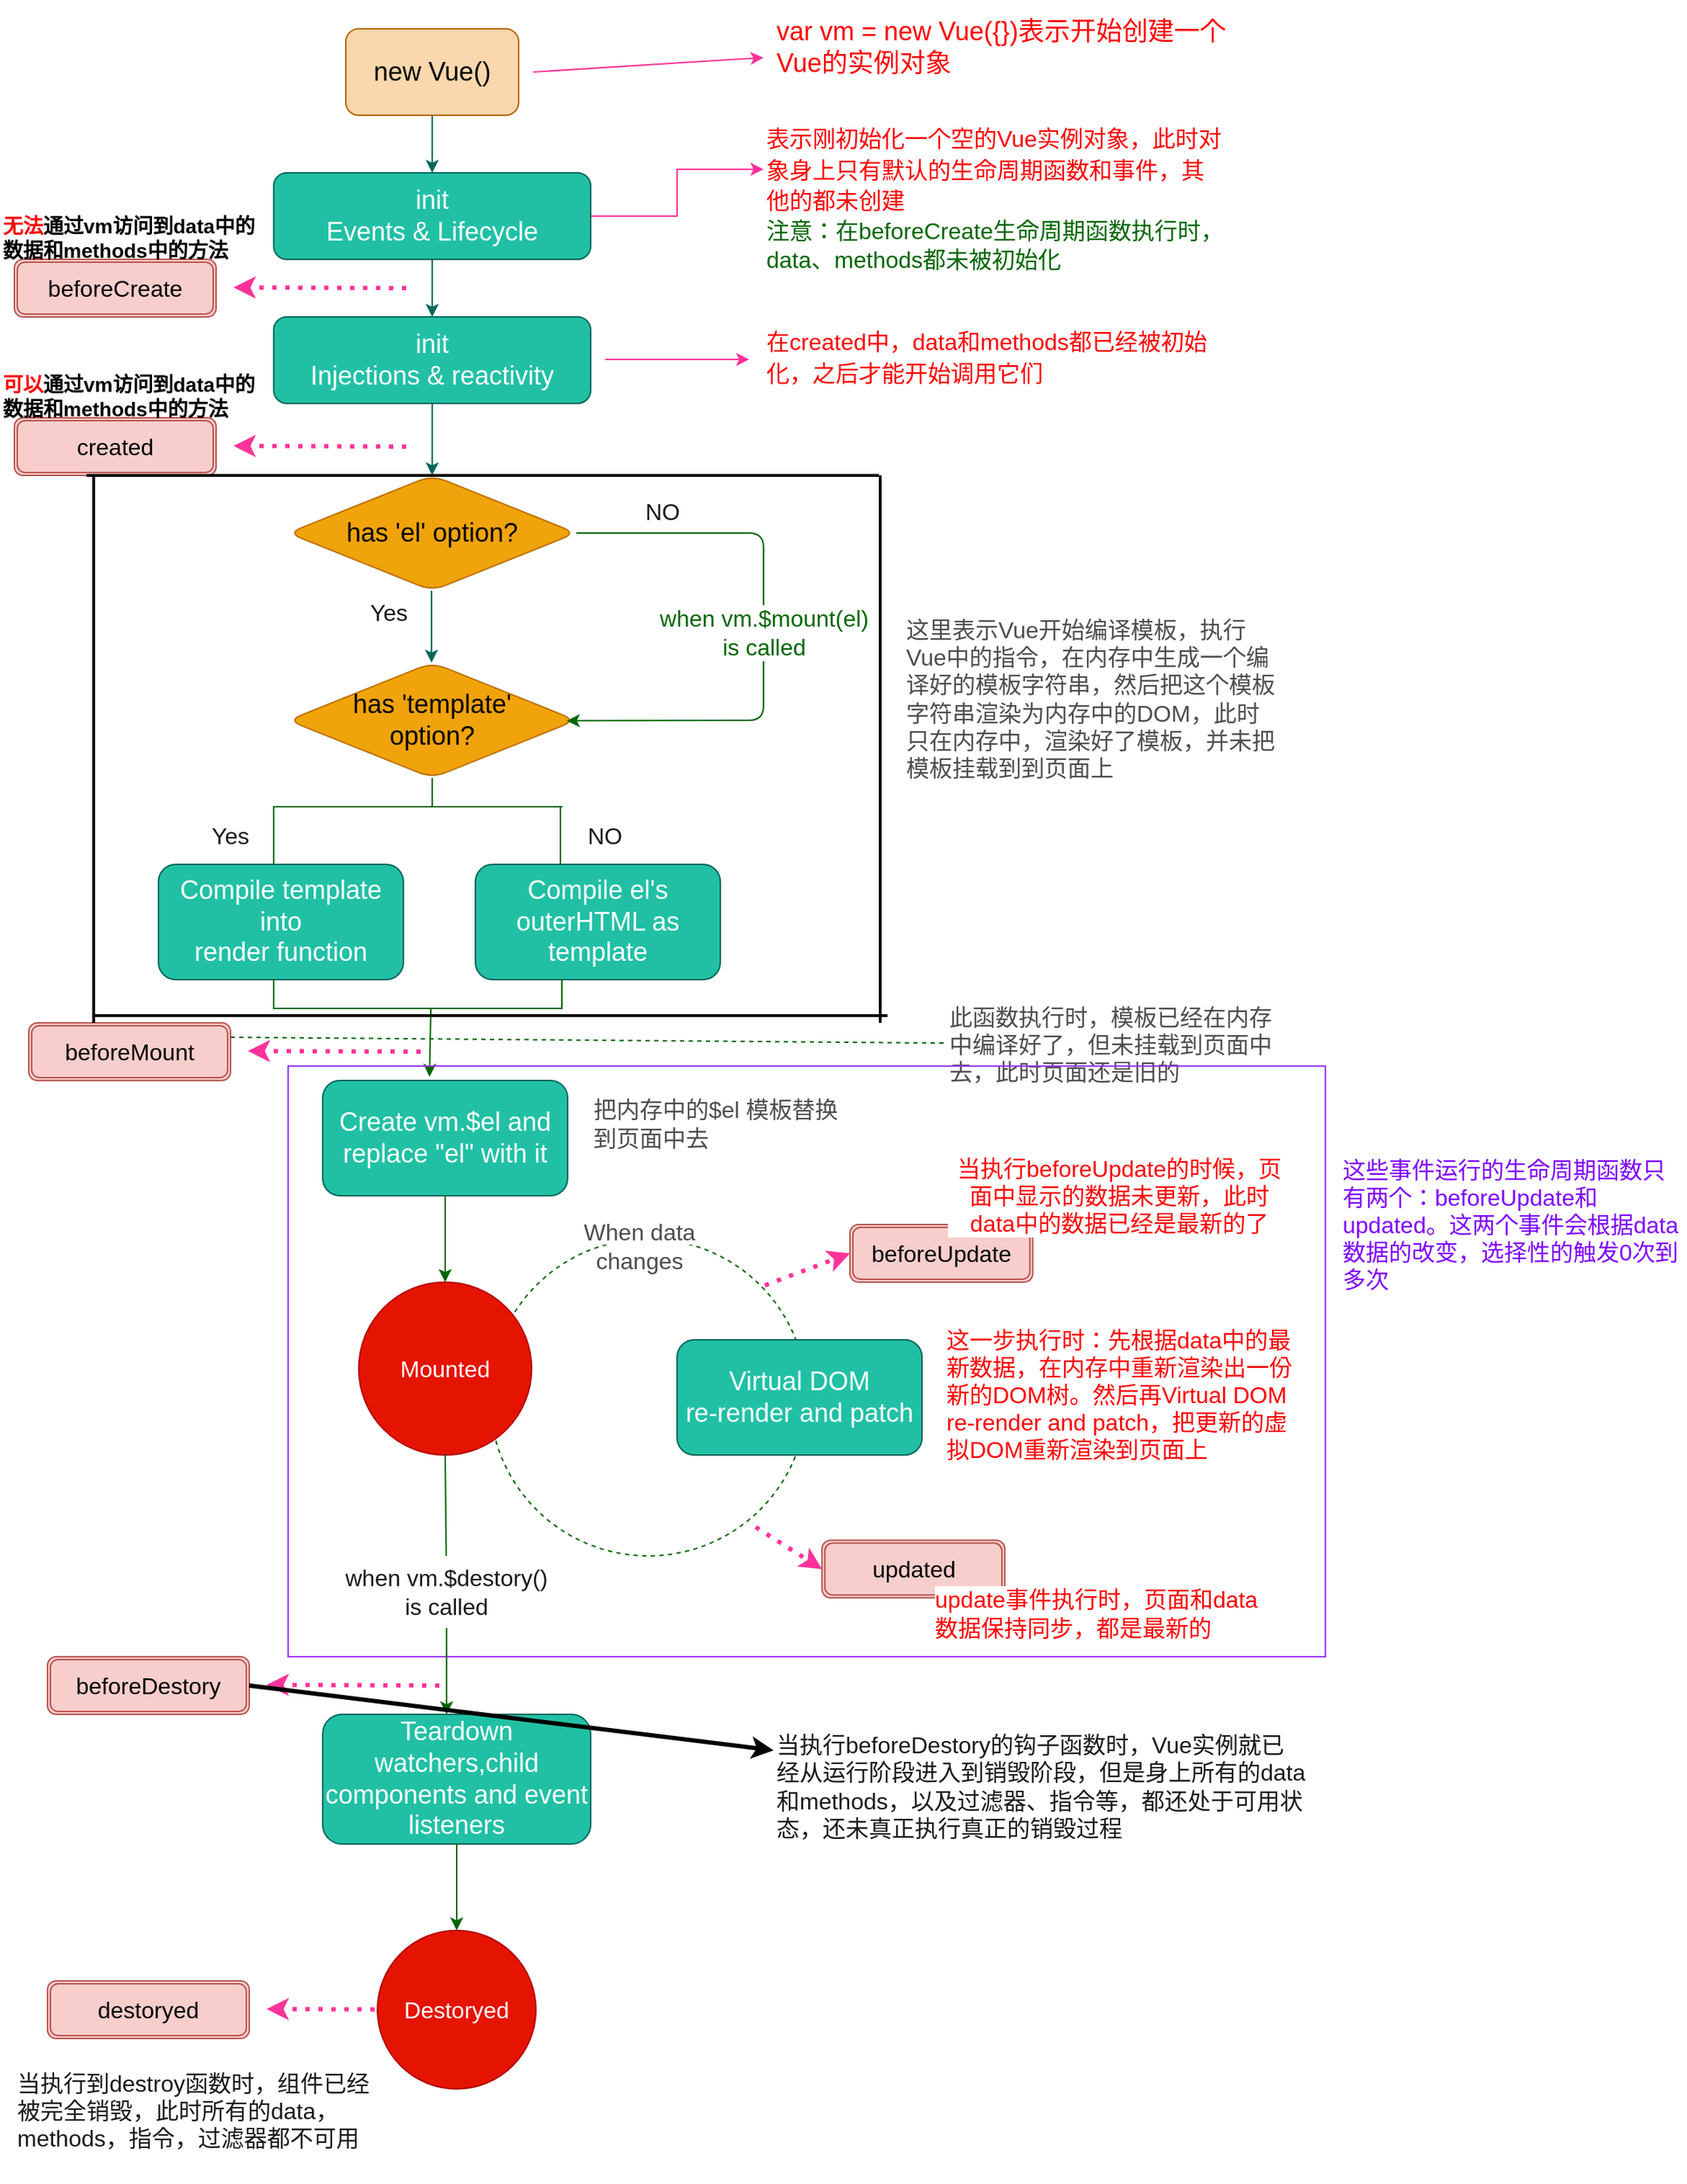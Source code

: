 <mxfile version="20.2.3" type="github">
  <diagram id="Ie_w267mVKBGIegDPKJZ" name="第 1 页">
    <mxGraphModel dx="1773" dy="1783" grid="1" gridSize="10" guides="1" tooltips="1" connect="1" arrows="1" fold="1" page="1" pageScale="1" pageWidth="827" pageHeight="1169" math="0" shadow="0">
      <root>
        <mxCell id="0" />
        <mxCell id="1" parent="0" />
        <mxCell id="wmjRLOBm6LqyhWIgKiTe-6" value="" style="edgeStyle=orthogonalEdgeStyle;rounded=0;orthogonalLoop=1;jettySize=auto;html=1;fontSize=18;fontColor=#FFFFFF;strokeColor=#006658;fillColor=#21C0A5;" parent="1" source="wmjRLOBm6LqyhWIgKiTe-1" target="wmjRLOBm6LqyhWIgKiTe-4" edge="1">
          <mxGeometry relative="1" as="geometry" />
        </mxCell>
        <mxCell id="wmjRLOBm6LqyhWIgKiTe-1" value="&lt;font style=&quot;font-size: 18px;&quot;&gt;new Vue()&lt;/font&gt;" style="rounded=1;whiteSpace=wrap;html=1;strokeColor=#b46504;fillColor=#fad7ac;" parent="1" vertex="1">
          <mxGeometry x="210" y="10" width="120" height="60" as="geometry" />
        </mxCell>
        <mxCell id="wmjRLOBm6LqyhWIgKiTe-2" value="&lt;font color=&quot;#ff0000&quot;&gt;var vm = new Vue({})表示开始创建一个Vue的实例对象&lt;/font&gt;" style="text;html=1;strokeColor=none;fillColor=none;align=left;verticalAlign=middle;whiteSpace=wrap;rounded=0;fontSize=18;fontColor=#5C5C5C;" parent="1" vertex="1">
          <mxGeometry x="507" y="-10" width="320" height="65" as="geometry" />
        </mxCell>
        <mxCell id="wmjRLOBm6LqyhWIgKiTe-13" value="" style="edgeStyle=orthogonalEdgeStyle;rounded=0;orthogonalLoop=1;jettySize=auto;html=1;fontSize=18;fontColor=#FFFFFF;strokeColor=#006658;fillColor=#21C0A5;" parent="1" source="wmjRLOBm6LqyhWIgKiTe-4" target="wmjRLOBm6LqyhWIgKiTe-12" edge="1">
          <mxGeometry relative="1" as="geometry" />
        </mxCell>
        <mxCell id="wmjRLOBm6LqyhWIgKiTe-17" style="edgeStyle=orthogonalEdgeStyle;rounded=0;orthogonalLoop=1;jettySize=auto;html=1;fontSize=16;fontColor=#FFFFFF;strokeColor=#FF3399;fillColor=#21C0A5;entryX=0;entryY=0.5;entryDx=0;entryDy=0;" parent="1" source="wmjRLOBm6LqyhWIgKiTe-4" target="wmjRLOBm6LqyhWIgKiTe-16" edge="1">
          <mxGeometry relative="1" as="geometry">
            <mxPoint x="480" y="140" as="targetPoint" />
          </mxGeometry>
        </mxCell>
        <mxCell id="wmjRLOBm6LqyhWIgKiTe-4" value="&lt;font color=&quot;#ffffff&quot;&gt;init&lt;br&gt;Events &amp;amp; Lifecycle&lt;/font&gt;" style="rounded=1;whiteSpace=wrap;html=1;fontSize=18;fontColor=#FF0000;strokeColor=#006658;fillColor=#21C0A5;" parent="1" vertex="1">
          <mxGeometry x="160" y="110" width="220" height="60" as="geometry" />
        </mxCell>
        <mxCell id="wmjRLOBm6LqyhWIgKiTe-11" value="" style="endArrow=classic;html=1;rounded=1;fontSize=18;fontColor=#FFFFFF;strokeColor=#FF3399;fillColor=#21C0A5;" parent="1" edge="1">
          <mxGeometry width="50" height="50" relative="1" as="geometry">
            <mxPoint x="340" y="40" as="sourcePoint" />
            <mxPoint x="500" y="30" as="targetPoint" />
          </mxGeometry>
        </mxCell>
        <mxCell id="wmjRLOBm6LqyhWIgKiTe-15" value="" style="edgeStyle=orthogonalEdgeStyle;rounded=0;orthogonalLoop=1;jettySize=auto;html=1;fontSize=18;fontColor=#FFFFFF;strokeColor=#006658;fillColor=#21C0A5;" parent="1" source="wmjRLOBm6LqyhWIgKiTe-12" target="wmjRLOBm6LqyhWIgKiTe-14" edge="1">
          <mxGeometry relative="1" as="geometry" />
        </mxCell>
        <mxCell id="wmjRLOBm6LqyhWIgKiTe-12" value="&lt;font color=&quot;#ffffff&quot;&gt;init&lt;br&gt;Injections &amp;amp; reactivity&lt;/font&gt;" style="rounded=1;whiteSpace=wrap;html=1;fontSize=18;fontColor=#FF0000;strokeColor=#006658;fillColor=#21C0A5;" parent="1" vertex="1">
          <mxGeometry x="160" y="210" width="220" height="60" as="geometry" />
        </mxCell>
        <mxCell id="wmjRLOBm6LqyhWIgKiTe-14" value="has &#39;el&#39; option?" style="rhombus;whiteSpace=wrap;html=1;fontSize=18;fillColor=#f0a30a;strokeColor=#BD7000;rounded=1;fontColor=#000000;" parent="1" vertex="1">
          <mxGeometry x="170" y="320" width="200" height="80" as="geometry" />
        </mxCell>
        <mxCell id="wmjRLOBm6LqyhWIgKiTe-16" value="&lt;font style=&quot;font-size: 16px;&quot; color=&quot;#ff0000&quot;&gt;表示刚初始化一个空的Vue实例对象，此时对象身上只有默认的生命周期函数和事件，其他的都未创建&lt;/font&gt;" style="text;html=1;strokeColor=none;fillColor=none;align=left;verticalAlign=middle;whiteSpace=wrap;rounded=0;fontSize=18;fontColor=#5C5C5C;" parent="1" vertex="1">
          <mxGeometry x="500" y="75" width="320" height="65" as="geometry" />
        </mxCell>
        <mxCell id="wmjRLOBm6LqyhWIgKiTe-18" value="beforeCreate" style="shape=ext;double=1;rounded=1;whiteSpace=wrap;html=1;fontSize=16;strokeColor=#b85450;fillColor=#f8cecc;" parent="1" vertex="1">
          <mxGeometry x="-20" y="170" width="140" height="40" as="geometry" />
        </mxCell>
        <mxCell id="wmjRLOBm6LqyhWIgKiTe-19" value="" style="endArrow=classic;html=1;rounded=1;fontSize=16;fontColor=#FFFFFF;strokeColor=#FF3399;fillColor=#21C0A5;dashed=1;dashPattern=1 2;jumpSize=20;strokeWidth=3;" parent="1" edge="1">
          <mxGeometry width="50" height="50" relative="1" as="geometry">
            <mxPoint x="252" y="190" as="sourcePoint" />
            <mxPoint x="132" y="189.52" as="targetPoint" />
          </mxGeometry>
        </mxCell>
        <mxCell id="wmjRLOBm6LqyhWIgKiTe-20" value="&lt;font color=&quot;#ff0000&quot;&gt;&lt;span style=&quot;font-size: 16px;&quot;&gt;在created中，data和methods都已经被初始化，之后才能开始调用它们&lt;/span&gt;&lt;/font&gt;" style="text;html=1;strokeColor=none;fillColor=none;align=left;verticalAlign=middle;whiteSpace=wrap;rounded=0;fontSize=18;fontColor=#5C5C5C;" parent="1" vertex="1">
          <mxGeometry x="500" y="205" width="320" height="65" as="geometry" />
        </mxCell>
        <mxCell id="wmjRLOBm6LqyhWIgKiTe-21" style="edgeStyle=orthogonalEdgeStyle;rounded=0;orthogonalLoop=1;jettySize=auto;html=1;fontSize=16;fontColor=#FFFFFF;strokeColor=#FF3399;fillColor=#21C0A5;" parent="1" edge="1">
          <mxGeometry relative="1" as="geometry">
            <mxPoint x="490" y="239.52" as="targetPoint" />
            <mxPoint x="390" y="239.52" as="sourcePoint" />
          </mxGeometry>
        </mxCell>
        <mxCell id="wmjRLOBm6LqyhWIgKiTe-22" value="created" style="shape=ext;double=1;rounded=1;whiteSpace=wrap;html=1;fontSize=16;strokeColor=#b85450;fillColor=#f8cecc;" parent="1" vertex="1">
          <mxGeometry x="-20" y="280" width="140" height="40" as="geometry" />
        </mxCell>
        <mxCell id="wmjRLOBm6LqyhWIgKiTe-23" value="" style="endArrow=classic;html=1;rounded=1;fontSize=16;fontColor=#FFFFFF;strokeColor=#FF3399;fillColor=#21C0A5;dashed=1;dashPattern=1 2;jumpSize=20;strokeWidth=3;" parent="1" edge="1">
          <mxGeometry width="50" height="50" relative="1" as="geometry">
            <mxPoint x="252" y="300" as="sourcePoint" />
            <mxPoint x="132" y="299.52" as="targetPoint" />
          </mxGeometry>
        </mxCell>
        <mxCell id="wmjRLOBm6LqyhWIgKiTe-26" value="has &#39;template&#39; &lt;br&gt;option?" style="rhombus;whiteSpace=wrap;html=1;fontSize=18;fillColor=#f0a30a;strokeColor=#BD7000;rounded=1;fontColor=#000000;" parent="1" vertex="1">
          <mxGeometry x="170" y="450" width="200" height="80" as="geometry" />
        </mxCell>
        <mxCell id="wmjRLOBm6LqyhWIgKiTe-28" value="" style="edgeStyle=orthogonalEdgeStyle;rounded=0;orthogonalLoop=1;jettySize=auto;html=1;fontSize=18;fontColor=#FFFFFF;strokeColor=#006658;fillColor=#21C0A5;" parent="1" edge="1">
          <mxGeometry relative="1" as="geometry">
            <mxPoint x="269.52" y="400" as="sourcePoint" />
            <mxPoint x="269.52" y="450" as="targetPoint" />
          </mxGeometry>
        </mxCell>
        <mxCell id="wmjRLOBm6LqyhWIgKiTe-29" value="&lt;font color=&quot;#1a1a1a&quot;&gt;Yes&lt;/font&gt;" style="text;html=1;strokeColor=none;fillColor=none;align=center;verticalAlign=middle;whiteSpace=wrap;rounded=0;fontSize=16;fontColor=#FFFFFF;" parent="1" vertex="1">
          <mxGeometry x="210" y="400" width="60" height="30" as="geometry" />
        </mxCell>
        <mxCell id="wmjRLOBm6LqyhWIgKiTe-31" value="&lt;font color=&quot;#006600&quot;&gt;注意：在beforeCreate生命周期函数执行时，data、methods都未被初始化&lt;/font&gt;" style="text;html=1;strokeColor=none;fillColor=none;align=left;verticalAlign=middle;whiteSpace=wrap;rounded=0;fontSize=16;fontColor=#1A1A1A;" parent="1" vertex="1">
          <mxGeometry x="500" y="130" width="350" height="60" as="geometry" />
        </mxCell>
        <mxCell id="wmjRLOBm6LqyhWIgKiTe-32" value="" style="endArrow=classic;html=1;rounded=1;fontSize=16;fontColor=#006600;strokeColor=#006600;strokeWidth=1;fillColor=#21C0A5;jumpSize=20;exitX=1;exitY=0.5;exitDx=0;exitDy=0;entryX=0.967;entryY=0.504;entryDx=0;entryDy=0;entryPerimeter=0;" parent="1" source="wmjRLOBm6LqyhWIgKiTe-14" target="wmjRLOBm6LqyhWIgKiTe-26" edge="1">
          <mxGeometry relative="1" as="geometry">
            <mxPoint x="340" y="480" as="sourcePoint" />
            <mxPoint x="500" y="480" as="targetPoint" />
            <Array as="points">
              <mxPoint x="500" y="360" />
              <mxPoint x="500" y="490" />
            </Array>
          </mxGeometry>
        </mxCell>
        <mxCell id="wmjRLOBm6LqyhWIgKiTe-33" value="when vm.$mount(el) &lt;br&gt;is called" style="edgeLabel;resizable=0;html=1;align=center;verticalAlign=middle;fontSize=16;fontColor=#006600;strokeColor=#006658;fillColor=#21C0A5;" parent="wmjRLOBm6LqyhWIgKiTe-32" connectable="0" vertex="1">
          <mxGeometry relative="1" as="geometry" />
        </mxCell>
        <mxCell id="wmjRLOBm6LqyhWIgKiTe-34" value="" style="edgeLabel;resizable=0;html=1;align=left;verticalAlign=bottom;fontSize=16;fontColor=#006600;strokeColor=#006658;fillColor=#21C0A5;" parent="wmjRLOBm6LqyhWIgKiTe-32" connectable="0" vertex="1">
          <mxGeometry x="-1" relative="1" as="geometry" />
        </mxCell>
        <mxCell id="wmjRLOBm6LqyhWIgKiTe-35" value="&lt;font color=&quot;#1a1a1a&quot;&gt;NO&lt;/font&gt;" style="text;html=1;strokeColor=none;fillColor=none;align=center;verticalAlign=middle;whiteSpace=wrap;rounded=0;fontSize=16;fontColor=#FFFFFF;" parent="1" vertex="1">
          <mxGeometry x="400" y="330" width="60" height="30" as="geometry" />
        </mxCell>
        <mxCell id="wmjRLOBm6LqyhWIgKiTe-36" value="" style="line;strokeWidth=1;direction=south;html=1;perimeter=backbonePerimeter;points=[];outlineConnect=0;fontSize=16;fontColor=#006600;fillColor=#21C0A5;strokeColor=#006600;" parent="1" vertex="1">
          <mxGeometry x="265" y="530" width="10" height="20" as="geometry" />
        </mxCell>
        <mxCell id="wmjRLOBm6LqyhWIgKiTe-38" value="" style="shape=partialRectangle;whiteSpace=wrap;html=1;bottom=0;right=0;fillColor=none;fontSize=16;fontColor=#006600;strokeColor=#006600;strokeWidth=1;" parent="1" vertex="1">
          <mxGeometry x="160" y="550" width="200" height="40" as="geometry" />
        </mxCell>
        <mxCell id="wmjRLOBm6LqyhWIgKiTe-39" value="" style="line;strokeWidth=1;direction=south;html=1;fontSize=16;fontColor=#006600;fillColor=#21C0A5;strokeColor=#006600;" parent="1" vertex="1">
          <mxGeometry x="354" y="550" width="10" height="40" as="geometry" />
        </mxCell>
        <mxCell id="wmjRLOBm6LqyhWIgKiTe-40" value="&lt;font color=&quot;#ffffff&quot;&gt;Compile template into &lt;br&gt;render function&lt;/font&gt;" style="rounded=1;whiteSpace=wrap;html=1;fontSize=18;fontColor=#FF0000;strokeColor=#006658;fillColor=#21C0A5;" parent="1" vertex="1">
          <mxGeometry x="80" y="590" width="170" height="80" as="geometry" />
        </mxCell>
        <mxCell id="wmjRLOBm6LqyhWIgKiTe-41" value="&lt;font color=&quot;#1a1a1a&quot;&gt;Yes&lt;/font&gt;" style="text;html=1;strokeColor=none;fillColor=none;align=center;verticalAlign=middle;whiteSpace=wrap;rounded=0;fontSize=16;fontColor=#FFFFFF;" parent="1" vertex="1">
          <mxGeometry x="100" y="555" width="60" height="30" as="geometry" />
        </mxCell>
        <mxCell id="wmjRLOBm6LqyhWIgKiTe-42" value="&lt;font color=&quot;#1a1a1a&quot;&gt;NO&lt;/font&gt;" style="text;html=1;strokeColor=none;fillColor=none;align=center;verticalAlign=middle;whiteSpace=wrap;rounded=0;fontSize=16;fontColor=#FFFFFF;" parent="1" vertex="1">
          <mxGeometry x="360" y="555" width="60" height="30" as="geometry" />
        </mxCell>
        <mxCell id="wmjRLOBm6LqyhWIgKiTe-43" value="&lt;font color=&quot;#ffffff&quot;&gt;Compile el&#39;s outerHTML as template&lt;/font&gt;" style="rounded=1;whiteSpace=wrap;html=1;fontSize=18;fontColor=#FF0000;strokeColor=#006658;fillColor=#21C0A5;" parent="1" vertex="1">
          <mxGeometry x="300" y="590" width="170" height="80" as="geometry" />
        </mxCell>
        <mxCell id="wmjRLOBm6LqyhWIgKiTe-44" value="" style="shape=partialRectangle;whiteSpace=wrap;html=1;bottom=1;right=1;left=1;top=0;fillColor=none;routingCenterX=-0.5;fontSize=16;fontColor=#006600;strokeColor=#006600;strokeWidth=1;" parent="1" vertex="1">
          <mxGeometry x="160" y="670" width="200" height="20" as="geometry" />
        </mxCell>
        <mxCell id="wmjRLOBm6LqyhWIgKiTe-45" value="" style="endArrow=classic;html=1;rounded=1;fontSize=16;fontColor=#006600;strokeColor=#006600;strokeWidth=1;fillColor=#21C0A5;jumpSize=20;entryX=0.436;entryY=-0.032;entryDx=0;entryDy=0;entryPerimeter=0;" parent="1" target="wmjRLOBm6LqyhWIgKiTe-55" edge="1">
          <mxGeometry width="50" height="50" relative="1" as="geometry">
            <mxPoint x="269.05" y="690" as="sourcePoint" />
            <mxPoint x="269.05" y="730" as="targetPoint" />
          </mxGeometry>
        </mxCell>
        <mxCell id="wmjRLOBm6LqyhWIgKiTe-46" value="beforeMount" style="shape=ext;double=1;rounded=1;whiteSpace=wrap;html=1;fontSize=16;strokeColor=#b85450;fillColor=#f8cecc;" parent="1" vertex="1">
          <mxGeometry x="-10" y="700" width="140" height="40" as="geometry" />
        </mxCell>
        <mxCell id="wmjRLOBm6LqyhWIgKiTe-47" value="" style="endArrow=classic;html=1;rounded=1;fontSize=16;fontColor=#FFFFFF;strokeColor=#FF3399;fillColor=#21C0A5;dashed=1;dashPattern=1 2;jumpSize=20;strokeWidth=3;" parent="1" edge="1">
          <mxGeometry width="50" height="50" relative="1" as="geometry">
            <mxPoint x="262" y="720" as="sourcePoint" />
            <mxPoint x="142" y="719.52" as="targetPoint" />
          </mxGeometry>
        </mxCell>
        <mxCell id="wmjRLOBm6LqyhWIgKiTe-49" value="" style="line;strokeWidth=2;html=1;fontSize=16;fontColor=#006600;fillColor=#21C0A5;" parent="1" vertex="1">
          <mxGeometry x="30" y="315" width="550" height="10" as="geometry" />
        </mxCell>
        <mxCell id="wmjRLOBm6LqyhWIgKiTe-50" value="" style="line;strokeWidth=2;html=1;fontSize=16;fontColor=#006600;fillColor=#21C0A5;" parent="1" vertex="1">
          <mxGeometry x="36" y="690" width="550" height="10" as="geometry" />
        </mxCell>
        <mxCell id="wmjRLOBm6LqyhWIgKiTe-51" value="" style="line;strokeWidth=2;direction=south;html=1;fontSize=16;fontColor=#006600;fillColor=#21C0A5;" parent="1" vertex="1">
          <mxGeometry x="576" y="320" width="10" height="380" as="geometry" />
        </mxCell>
        <mxCell id="wmjRLOBm6LqyhWIgKiTe-52" value="" style="line;strokeWidth=2;direction=south;html=1;fontSize=16;fontColor=#006600;fillColor=#21C0A5;" parent="1" vertex="1">
          <mxGeometry x="30" y="320" width="10" height="380" as="geometry" />
        </mxCell>
        <mxCell id="wmjRLOBm6LqyhWIgKiTe-54" value="&lt;font color=&quot;#4d4d4d&quot;&gt;这里表示Vue开始编译模板，执行Vue中的指令，在内存中生成一个编译好的模板字符串，然后把这个模板字符串渲染为内存中的DOM，此时只在内存中，渲染好了模板，并未把模板挂载到到页面上&lt;/font&gt;" style="text;html=1;strokeColor=none;fillColor=none;align=left;verticalAlign=middle;whiteSpace=wrap;rounded=0;fontSize=16;fontColor=#006600;" parent="1" vertex="1">
          <mxGeometry x="597" y="400" width="263" height="150" as="geometry" />
        </mxCell>
        <mxCell id="wmjRLOBm6LqyhWIgKiTe-59" value="" style="edgeStyle=orthogonalEdgeStyle;rounded=1;jumpSize=20;orthogonalLoop=1;jettySize=auto;html=1;fontSize=16;fontColor=#4D4D4D;strokeColor=#006600;strokeWidth=1;fillColor=#21C0A5;" parent="1" source="wmjRLOBm6LqyhWIgKiTe-55" target="wmjRLOBm6LqyhWIgKiTe-58" edge="1">
          <mxGeometry relative="1" as="geometry" />
        </mxCell>
        <mxCell id="wmjRLOBm6LqyhWIgKiTe-55" value="&lt;font color=&quot;#ffffff&quot;&gt;Create vm.$el and replace &quot;el&quot; with it&lt;/font&gt;" style="rounded=1;whiteSpace=wrap;html=1;fontSize=18;fontColor=#FF0000;strokeColor=#006658;fillColor=#21C0A5;" parent="1" vertex="1">
          <mxGeometry x="194" y="740" width="170" height="80" as="geometry" />
        </mxCell>
        <mxCell id="wmjRLOBm6LqyhWIgKiTe-56" value="" style="endArrow=none;dashed=1;html=1;rounded=1;fontSize=16;fontColor=#4D4D4D;strokeColor=#006600;strokeWidth=1;fillColor=#21C0A5;jumpSize=20;exitX=1;exitY=0.25;exitDx=0;exitDy=0;" parent="1" source="wmjRLOBm6LqyhWIgKiTe-46" target="wmjRLOBm6LqyhWIgKiTe-57" edge="1">
          <mxGeometry width="50" height="50" relative="1" as="geometry">
            <mxPoint x="410" y="810" as="sourcePoint" />
            <mxPoint x="620" y="710" as="targetPoint" />
          </mxGeometry>
        </mxCell>
        <mxCell id="wmjRLOBm6LqyhWIgKiTe-57" value="此函数执行时，模板已经在内存中编译好了，但未挂载到页面中去，此时页面还是旧的" style="text;html=1;strokeColor=none;fillColor=none;align=left;verticalAlign=middle;whiteSpace=wrap;rounded=0;fontSize=16;fontColor=#4D4D4D;" parent="1" vertex="1">
          <mxGeometry x="627" y="700" width="233" height="30" as="geometry" />
        </mxCell>
        <mxCell id="wmjRLOBm6LqyhWIgKiTe-61" value="" style="ellipse;whiteSpace=wrap;html=1;aspect=fixed;fontSize=16;fontColor=#4D4D4D;strokeColor=#006600;strokeWidth=1;fillColor=none;fillStyle=dashed;dashed=1;" parent="1" vertex="1">
          <mxGeometry x="310" y="850" width="220" height="220" as="geometry" />
        </mxCell>
        <mxCell id="wmjRLOBm6LqyhWIgKiTe-58" value="Mounted" style="ellipse;whiteSpace=wrap;html=1;aspect=fixed;fontSize=16;fontColor=#ffffff;strokeColor=#B20000;strokeWidth=1;fillColor=#e51400;" parent="1" vertex="1">
          <mxGeometry x="219" y="880" width="120" height="120" as="geometry" />
        </mxCell>
        <mxCell id="wmjRLOBm6LqyhWIgKiTe-60" value="把内存中的$el 模板替换到页面中去" style="text;html=1;strokeColor=none;fillColor=none;align=left;verticalAlign=middle;whiteSpace=wrap;rounded=0;fontSize=16;fontColor=#4D4D4D;" parent="1" vertex="1">
          <mxGeometry x="380" y="750" width="180" height="40" as="geometry" />
        </mxCell>
        <mxCell id="wmjRLOBm6LqyhWIgKiTe-62" value="&lt;span style=&quot;background-color: rgb(255, 255, 255);&quot;&gt;When data changes&lt;/span&gt;" style="text;html=1;strokeColor=none;fillColor=none;align=center;verticalAlign=middle;whiteSpace=wrap;rounded=0;dashed=1;fillStyle=dashed;fontSize=16;fontColor=#4D4D4D;" parent="1" vertex="1">
          <mxGeometry x="364" y="840" width="100" height="30" as="geometry" />
        </mxCell>
        <mxCell id="wmjRLOBm6LqyhWIgKiTe-64" value="&lt;font color=&quot;#ffffff&quot;&gt;Virtual DOM &lt;br&gt;re-render and patch&lt;/font&gt;" style="rounded=1;whiteSpace=wrap;html=1;fontSize=18;fontColor=#FF0000;strokeColor=#006658;fillColor=#21C0A5;" parent="1" vertex="1">
          <mxGeometry x="440" y="920" width="170" height="80" as="geometry" />
        </mxCell>
        <mxCell id="wmjRLOBm6LqyhWIgKiTe-65" value="beforeUpdate" style="shape=ext;double=1;rounded=1;whiteSpace=wrap;html=1;fontSize=16;strokeColor=#b85450;fillColor=#f8cecc;" parent="1" vertex="1">
          <mxGeometry x="560" y="840" width="126.89" height="40" as="geometry" />
        </mxCell>
        <mxCell id="wmjRLOBm6LqyhWIgKiTe-66" value="" style="endArrow=classic;html=1;rounded=1;fontSize=16;fontColor=#FFFFFF;strokeColor=#FF3399;fillColor=#21C0A5;dashed=1;dashPattern=1 2;jumpSize=20;strokeWidth=3;exitX=1;exitY=0;exitDx=0;exitDy=0;" parent="1" edge="1">
          <mxGeometry width="50" height="50" relative="1" as="geometry">
            <mxPoint x="500.892" y="882.218" as="sourcePoint" />
            <mxPoint x="560" y="860" as="targetPoint" />
          </mxGeometry>
        </mxCell>
        <mxCell id="wmjRLOBm6LqyhWIgKiTe-67" value="&lt;font color=&quot;#ff0000&quot;&gt;当执行beforeUpdate的时候，页面中显示的数据未更新，此时data中的数据已经是最新的了&lt;/font&gt;" style="text;html=1;strokeColor=none;fillColor=none;align=center;verticalAlign=middle;whiteSpace=wrap;rounded=0;dashed=1;labelBackgroundColor=#FFFFFF;fillStyle=dashed;fontSize=16;fontColor=#4D4D4D;" parent="1" vertex="1">
          <mxGeometry x="627" y="820" width="240" as="geometry" />
        </mxCell>
        <mxCell id="wmjRLOBm6LqyhWIgKiTe-70" value="updated" style="shape=ext;double=1;rounded=1;whiteSpace=wrap;html=1;fontSize=16;strokeColor=#b85450;fillColor=#f8cecc;" parent="1" vertex="1">
          <mxGeometry x="540.58" y="1059.14" width="126.89" height="40" as="geometry" />
        </mxCell>
        <mxCell id="wmjRLOBm6LqyhWIgKiTe-71" value="" style="endArrow=classic;html=1;rounded=1;fontSize=16;fontColor=#FFFFFF;strokeColor=#FF3399;fillColor=#21C0A5;dashed=1;dashPattern=1 2;jumpSize=20;strokeWidth=3;" parent="1" edge="1">
          <mxGeometry width="50" height="50" relative="1" as="geometry">
            <mxPoint x="494.534" y="1050.003" as="sourcePoint" />
            <mxPoint x="540.58" y="1079.14" as="targetPoint" />
          </mxGeometry>
        </mxCell>
        <mxCell id="wmjRLOBm6LqyhWIgKiTe-72" value="&lt;font color=&quot;#ff0000&quot;&gt;update事件执行时，页面和data数据保持同步，都是最新的&lt;/font&gt;" style="text;html=1;strokeColor=none;fillColor=none;align=left;verticalAlign=middle;whiteSpace=wrap;rounded=0;dashed=1;labelBackgroundColor=#FFFFFF;fillStyle=dashed;fontSize=16;fontColor=#4D4D4D;" parent="1" vertex="1">
          <mxGeometry x="617" y="1110" width="233" as="geometry" />
        </mxCell>
        <mxCell id="wmjRLOBm6LqyhWIgKiTe-73" value="这一步执行时：先根据data中的最新数据，在内存中重新渲染出一份新的DOM树。然后再Virtual DOM re-render and patch，把更新的虚拟DOM重新渲染到页面上" style="text;html=1;strokeColor=none;fillColor=none;align=left;verticalAlign=middle;whiteSpace=wrap;rounded=0;dashed=1;labelBackgroundColor=none;fillStyle=dashed;fontSize=16;fontColor=#FF0000;" parent="1" vertex="1">
          <mxGeometry x="624.63" y="920" width="244.75" height="75" as="geometry" />
        </mxCell>
        <mxCell id="wmjRLOBm6LqyhWIgKiTe-74" style="edgeStyle=orthogonalEdgeStyle;rounded=1;jumpSize=20;orthogonalLoop=1;jettySize=auto;html=1;exitX=0.5;exitY=1;exitDx=0;exitDy=0;fontSize=16;fontColor=#FF0000;strokeColor=#006600;strokeWidth=1;fillColor=#21C0A5;" parent="1" source="wmjRLOBm6LqyhWIgKiTe-73" target="wmjRLOBm6LqyhWIgKiTe-73" edge="1">
          <mxGeometry relative="1" as="geometry" />
        </mxCell>
        <mxCell id="wmjRLOBm6LqyhWIgKiTe-75" value="" style="rounded=0;whiteSpace=wrap;html=1;labelBackgroundColor=none;fillStyle=dashed;fontSize=16;fontColor=#FF0000;strokeColor=#9933FF;strokeWidth=1;fillColor=none;" parent="1" vertex="1">
          <mxGeometry x="170" y="730" width="720" height="410" as="geometry" />
        </mxCell>
        <mxCell id="wmjRLOBm6LqyhWIgKiTe-76" value="&lt;font color=&quot;#7f00ff&quot;&gt;这些事件运行的生命周期函数只有两个：beforeUpdate和updated。这两个事件会根据data数据的改变，选择性的触发0次到多次&lt;/font&gt;" style="text;html=1;strokeColor=none;fillColor=none;align=left;verticalAlign=middle;whiteSpace=wrap;rounded=0;labelBackgroundColor=none;fillStyle=dashed;fontSize=16;fontColor=#FF0000;" parent="1" vertex="1">
          <mxGeometry x="900" y="770" width="240" height="140" as="geometry" />
        </mxCell>
        <mxCell id="wmjRLOBm6LqyhWIgKiTe-78" value="" style="endArrow=classic;html=1;rounded=1;fontSize=16;fontColor=#7F00FF;strokeColor=#006600;strokeWidth=1;fillColor=#21C0A5;jumpSize=20;startArrow=none;" parent="1" source="wmjRLOBm6LqyhWIgKiTe-79" edge="1">
          <mxGeometry width="50" height="50" relative="1" as="geometry">
            <mxPoint x="279" y="999.14" as="sourcePoint" />
            <mxPoint x="280" y="1180" as="targetPoint" />
          </mxGeometry>
        </mxCell>
        <mxCell id="wmjRLOBm6LqyhWIgKiTe-79" value="&lt;font color=&quot;#1a1a1a&quot;&gt;when vm.$destory()&lt;br&gt;is called&lt;/font&gt;" style="text;html=1;strokeColor=none;fillColor=none;align=center;verticalAlign=middle;whiteSpace=wrap;rounded=0;labelBackgroundColor=none;fillStyle=dashed;fontSize=16;fontColor=#7F00FF;" parent="1" vertex="1">
          <mxGeometry x="200" y="1070" width="160" height="50" as="geometry" />
        </mxCell>
        <mxCell id="wmjRLOBm6LqyhWIgKiTe-80" value="" style="endArrow=none;html=1;rounded=1;fontSize=16;fontColor=#7F00FF;strokeColor=#006600;strokeWidth=1;fillColor=#21C0A5;jumpSize=20;" parent="1" target="wmjRLOBm6LqyhWIgKiTe-79" edge="1">
          <mxGeometry width="50" height="50" relative="1" as="geometry">
            <mxPoint x="279" y="999.14" as="sourcePoint" />
            <mxPoint x="280" y="1200" as="targetPoint" />
          </mxGeometry>
        </mxCell>
        <mxCell id="wmjRLOBm6LqyhWIgKiTe-81" value="&lt;font color=&quot;#ffffff&quot;&gt;Teardown watchers,child components and event listeners&lt;/font&gt;" style="rounded=1;whiteSpace=wrap;html=1;fontSize=18;fontColor=#FF0000;strokeColor=#006658;fillColor=#21C0A5;" parent="1" vertex="1">
          <mxGeometry x="194" y="1180" width="186" height="90" as="geometry" />
        </mxCell>
        <mxCell id="wmjRLOBm6LqyhWIgKiTe-82" value="beforeDestory" style="shape=ext;double=1;rounded=1;whiteSpace=wrap;html=1;fontSize=16;strokeColor=#b85450;fillColor=#f8cecc;" parent="1" vertex="1">
          <mxGeometry x="3" y="1140" width="140" height="40" as="geometry" />
        </mxCell>
        <mxCell id="wmjRLOBm6LqyhWIgKiTe-83" value="" style="endArrow=classic;html=1;rounded=1;fontSize=16;fontColor=#FFFFFF;strokeColor=#FF3399;fillColor=#21C0A5;dashed=1;dashPattern=1 2;jumpSize=20;strokeWidth=3;" parent="1" edge="1">
          <mxGeometry width="50" height="50" relative="1" as="geometry">
            <mxPoint x="275" y="1160" as="sourcePoint" />
            <mxPoint x="155" y="1159.52" as="targetPoint" />
          </mxGeometry>
        </mxCell>
        <mxCell id="wmjRLOBm6LqyhWIgKiTe-84" value="destoryed" style="shape=ext;double=1;rounded=1;whiteSpace=wrap;html=1;fontSize=16;strokeColor=#b85450;fillColor=#f8cecc;" parent="1" vertex="1">
          <mxGeometry x="3" y="1365" width="140" height="40" as="geometry" />
        </mxCell>
        <mxCell id="wmjRLOBm6LqyhWIgKiTe-85" value="" style="endArrow=classic;html=1;rounded=1;fontSize=16;fontColor=#FFFFFF;strokeColor=#FF3399;fillColor=#21C0A5;dashed=1;dashPattern=1 2;jumpSize=20;strokeWidth=3;" parent="1" edge="1">
          <mxGeometry width="50" height="50" relative="1" as="geometry">
            <mxPoint x="275" y="1385" as="sourcePoint" />
            <mxPoint x="155" y="1384.52" as="targetPoint" />
          </mxGeometry>
        </mxCell>
        <mxCell id="wmjRLOBm6LqyhWIgKiTe-86" value="" style="endArrow=classic;html=1;rounded=1;fontSize=16;fontColor=#1A1A1A;strokeColor=#006600;strokeWidth=1;fillColor=#21C0A5;jumpSize=20;exitX=0.5;exitY=1;exitDx=0;exitDy=0;" parent="1" source="wmjRLOBm6LqyhWIgKiTe-81" target="wmjRLOBm6LqyhWIgKiTe-87" edge="1">
          <mxGeometry width="50" height="50" relative="1" as="geometry">
            <mxPoint x="330" y="1380" as="sourcePoint" />
            <mxPoint x="287" y="1310" as="targetPoint" />
          </mxGeometry>
        </mxCell>
        <mxCell id="wmjRLOBm6LqyhWIgKiTe-87" value="Destoryed" style="ellipse;whiteSpace=wrap;html=1;aspect=fixed;labelBackgroundColor=none;fillStyle=auto;fontSize=16;fontColor=#ffffff;strokeColor=#B20000;strokeWidth=1;fillColor=#e51400;" parent="1" vertex="1">
          <mxGeometry x="232" y="1330" width="110" height="110" as="geometry" />
        </mxCell>
        <mxCell id="wmjRLOBm6LqyhWIgKiTe-88" value="当执行beforeDestory的钩子函数时，Vue实例就已经从运行阶段进入到销毁阶段，但是身上所有的data和methods，以及过滤器、指令等，都还处于可用状态，还未真正执行真正的销毁过程" style="text;html=1;strokeColor=none;fillColor=none;align=left;verticalAlign=middle;whiteSpace=wrap;rounded=0;labelBackgroundColor=none;fillStyle=auto;fontSize=16;fontColor=#1A1A1A;" parent="1" vertex="1">
          <mxGeometry x="507" y="1180" width="370" height="100" as="geometry" />
        </mxCell>
        <mxCell id="wmjRLOBm6LqyhWIgKiTe-89" value="" style="endArrow=classic;html=1;rounded=1;fontSize=16;fontColor=#1A1A1A;strokeColor=#000000;strokeWidth=3;fillColor=#21C0A5;jumpSize=20;exitX=1;exitY=0.5;exitDx=0;exitDy=0;entryX=0;entryY=0.25;entryDx=0;entryDy=0;" parent="1" source="wmjRLOBm6LqyhWIgKiTe-82" target="wmjRLOBm6LqyhWIgKiTe-88" edge="1">
          <mxGeometry width="50" height="50" relative="1" as="geometry">
            <mxPoint x="440" y="1230" as="sourcePoint" />
            <mxPoint x="490" y="1180" as="targetPoint" />
          </mxGeometry>
        </mxCell>
        <mxCell id="wmjRLOBm6LqyhWIgKiTe-90" value="当执行到destroy函数时，组件已经被完全销毁，此时所有的data，methods，指令，过滤器都不可用" style="text;html=1;strokeColor=none;fillColor=none;align=left;verticalAlign=middle;whiteSpace=wrap;rounded=0;labelBackgroundColor=none;fillStyle=auto;fontSize=16;fontColor=#1A1A1A;" parent="1" vertex="1">
          <mxGeometry x="-20" y="1405" width="260" height="100" as="geometry" />
        </mxCell>
        <mxCell id="6KsBK68KWn8FCHofsBMn-1" value="&lt;font style=&quot;font-size: 14px;&quot;&gt;&lt;font style=&quot;&quot; color=&quot;#ff0000&quot;&gt;&lt;b&gt;无法&lt;/b&gt;&lt;/font&gt;&lt;b&gt;通过vm访问到data中的数据和methods中的方法&lt;/b&gt;&lt;/font&gt;" style="text;html=1;strokeColor=none;fillColor=none;align=left;verticalAlign=middle;whiteSpace=wrap;rounded=0;" vertex="1" parent="1">
          <mxGeometry x="-30" y="110" width="180" height="90" as="geometry" />
        </mxCell>
        <mxCell id="6KsBK68KWn8FCHofsBMn-2" value="&lt;font style=&quot;font-size: 14px;&quot;&gt;&lt;font style=&quot;&quot; color=&quot;#ff0000&quot;&gt;&lt;b&gt;可以&lt;/b&gt;&lt;/font&gt;&lt;b&gt;通过vm访问到data中的数据和methods中的方法&lt;/b&gt;&lt;/font&gt;" style="text;html=1;strokeColor=none;fillColor=none;align=left;verticalAlign=middle;whiteSpace=wrap;rounded=0;" vertex="1" parent="1">
          <mxGeometry x="-30" y="220" width="180" height="90" as="geometry" />
        </mxCell>
      </root>
    </mxGraphModel>
  </diagram>
</mxfile>
